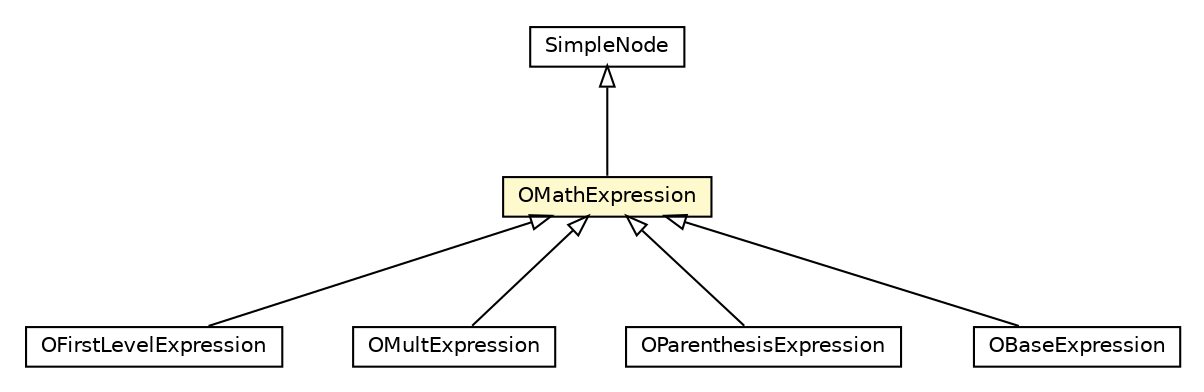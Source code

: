 #!/usr/local/bin/dot
#
# Class diagram 
# Generated by UMLGraph version R5_6-24-gf6e263 (http://www.umlgraph.org/)
#

digraph G {
	edge [fontname="Helvetica",fontsize=10,labelfontname="Helvetica",labelfontsize=10];
	node [fontname="Helvetica",fontsize=10,shape=plaintext];
	nodesep=0.25;
	ranksep=0.5;
	// com.orientechnologies.orient.core.sql.parser.OFirstLevelExpression
	c2471738 [label=<<table title="com.orientechnologies.orient.core.sql.parser.OFirstLevelExpression" border="0" cellborder="1" cellspacing="0" cellpadding="2" port="p" href="./OFirstLevelExpression.html">
		<tr><td><table border="0" cellspacing="0" cellpadding="1">
<tr><td align="center" balign="center"> OFirstLevelExpression </td></tr>
		</table></td></tr>
		</table>>, URL="./OFirstLevelExpression.html", fontname="Helvetica", fontcolor="black", fontsize=10.0];
	// com.orientechnologies.orient.core.sql.parser.OMultExpression
	c2471785 [label=<<table title="com.orientechnologies.orient.core.sql.parser.OMultExpression" border="0" cellborder="1" cellspacing="0" cellpadding="2" port="p" href="./OMultExpression.html">
		<tr><td><table border="0" cellspacing="0" cellpadding="1">
<tr><td align="center" balign="center"> OMultExpression </td></tr>
		</table></td></tr>
		</table>>, URL="./OMultExpression.html", fontname="Helvetica", fontcolor="black", fontsize=10.0];
	// com.orientechnologies.orient.core.sql.parser.OMathExpression
	c2471816 [label=<<table title="com.orientechnologies.orient.core.sql.parser.OMathExpression" border="0" cellborder="1" cellspacing="0" cellpadding="2" port="p" bgcolor="lemonChiffon" href="./OMathExpression.html">
		<tr><td><table border="0" cellspacing="0" cellpadding="1">
<tr><td align="center" balign="center"> OMathExpression </td></tr>
		</table></td></tr>
		</table>>, URL="./OMathExpression.html", fontname="Helvetica", fontcolor="black", fontsize=10.0];
	// com.orientechnologies.orient.core.sql.parser.OParenthesisExpression
	c2471879 [label=<<table title="com.orientechnologies.orient.core.sql.parser.OParenthesisExpression" border="0" cellborder="1" cellspacing="0" cellpadding="2" port="p" href="./OParenthesisExpression.html">
		<tr><td><table border="0" cellspacing="0" cellpadding="1">
<tr><td align="center" balign="center"> OParenthesisExpression </td></tr>
		</table></td></tr>
		</table>>, URL="./OParenthesisExpression.html", fontname="Helvetica", fontcolor="black", fontsize=10.0];
	// com.orientechnologies.orient.core.sql.parser.SimpleNode
	c2471881 [label=<<table title="com.orientechnologies.orient.core.sql.parser.SimpleNode" border="0" cellborder="1" cellspacing="0" cellpadding="2" port="p" href="./SimpleNode.html">
		<tr><td><table border="0" cellspacing="0" cellpadding="1">
<tr><td align="center" balign="center"> SimpleNode </td></tr>
		</table></td></tr>
		</table>>, URL="./SimpleNode.html", fontname="Helvetica", fontcolor="black", fontsize=10.0];
	// com.orientechnologies.orient.core.sql.parser.OBaseExpression
	c2471884 [label=<<table title="com.orientechnologies.orient.core.sql.parser.OBaseExpression" border="0" cellborder="1" cellspacing="0" cellpadding="2" port="p" href="./OBaseExpression.html">
		<tr><td><table border="0" cellspacing="0" cellpadding="1">
<tr><td align="center" balign="center"> OBaseExpression </td></tr>
		</table></td></tr>
		</table>>, URL="./OBaseExpression.html", fontname="Helvetica", fontcolor="black", fontsize=10.0];
	//com.orientechnologies.orient.core.sql.parser.OFirstLevelExpression extends com.orientechnologies.orient.core.sql.parser.OMathExpression
	c2471816:p -> c2471738:p [dir=back,arrowtail=empty];
	//com.orientechnologies.orient.core.sql.parser.OMultExpression extends com.orientechnologies.orient.core.sql.parser.OMathExpression
	c2471816:p -> c2471785:p [dir=back,arrowtail=empty];
	//com.orientechnologies.orient.core.sql.parser.OMathExpression extends com.orientechnologies.orient.core.sql.parser.SimpleNode
	c2471881:p -> c2471816:p [dir=back,arrowtail=empty];
	//com.orientechnologies.orient.core.sql.parser.OParenthesisExpression extends com.orientechnologies.orient.core.sql.parser.OMathExpression
	c2471816:p -> c2471879:p [dir=back,arrowtail=empty];
	//com.orientechnologies.orient.core.sql.parser.OBaseExpression extends com.orientechnologies.orient.core.sql.parser.OMathExpression
	c2471816:p -> c2471884:p [dir=back,arrowtail=empty];
}

